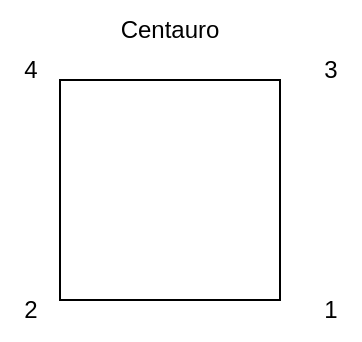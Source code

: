 <mxfile>
    <diagram id="DQU-kqcON3Z1oUUEVBNg" name="Page-1">
        <mxGraphModel dx="853" dy="519" grid="1" gridSize="10" guides="1" tooltips="1" connect="1" arrows="1" fold="1" page="1" pageScale="1" pageWidth="850" pageHeight="1100" math="0" shadow="0">
            <root>
                <mxCell id="0"/>
                <mxCell id="1" parent="0"/>
                <mxCell id="13" value="" style="group" parent="1" vertex="1" connectable="0">
                    <mxGeometry x="250" y="250" width="120" height="110" as="geometry"/>
                </mxCell>
                <mxCell id="8" value="" style="whiteSpace=wrap;html=1;aspect=fixed;" parent="13" vertex="1">
                    <mxGeometry width="110" height="110" as="geometry"/>
                </mxCell>
                <mxCell id="9" value="Centauro" style="text;html=1;strokeColor=none;fillColor=none;align=center;verticalAlign=middle;whiteSpace=wrap;rounded=0;" parent="1" vertex="1">
                    <mxGeometry x="275" y="210" width="60" height="30" as="geometry"/>
                </mxCell>
                <mxCell id="24" value="3" style="text;html=1;align=center;verticalAlign=middle;resizable=0;points=[];autosize=1;strokeColor=none;fillColor=none;" vertex="1" parent="1">
                    <mxGeometry x="370" y="230" width="30" height="30" as="geometry"/>
                </mxCell>
                <mxCell id="25" value="4" style="text;html=1;align=center;verticalAlign=middle;resizable=0;points=[];autosize=1;strokeColor=none;fillColor=none;" vertex="1" parent="1">
                    <mxGeometry x="220" y="230" width="30" height="30" as="geometry"/>
                </mxCell>
                <mxCell id="26" value="1" style="text;html=1;align=center;verticalAlign=middle;resizable=0;points=[];autosize=1;strokeColor=none;fillColor=none;" vertex="1" parent="1">
                    <mxGeometry x="370" y="350" width="30" height="30" as="geometry"/>
                </mxCell>
                <mxCell id="27" value="2" style="text;html=1;align=center;verticalAlign=middle;resizable=0;points=[];autosize=1;strokeColor=none;fillColor=none;" vertex="1" parent="1">
                    <mxGeometry x="220" y="350" width="30" height="30" as="geometry"/>
                </mxCell>
            </root>
        </mxGraphModel>
    </diagram>
</mxfile>